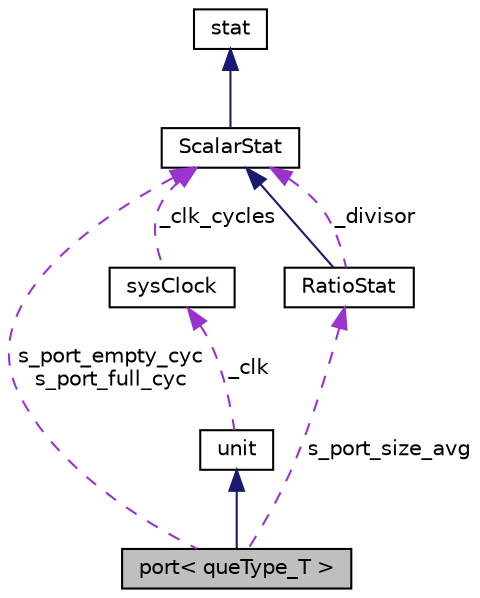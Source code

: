digraph G
{
  edge [fontname="Helvetica",fontsize="10",labelfontname="Helvetica",labelfontsize="10"];
  node [fontname="Helvetica",fontsize="10",shape=record];
  Node1 [label="port\< queType_T \>",height=0.2,width=0.4,color="black", fillcolor="grey75", style="filled" fontcolor="black"];
  Node2 -> Node1 [dir=back,color="midnightblue",fontsize="10",style="solid",fontname="Helvetica"];
  Node2 [label="unit",height=0.2,width=0.4,color="black", fillcolor="white", style="filled",URL="$classunit.html"];
  Node3 -> Node2 [dir=back,color="darkorchid3",fontsize="10",style="dashed",label="_clk",fontname="Helvetica"];
  Node3 [label="sysClock",height=0.2,width=0.4,color="black", fillcolor="white", style="filled",URL="$classsysClock.html"];
  Node4 -> Node3 [dir=back,color="darkorchid3",fontsize="10",style="dashed",label="_clk_cycles",fontname="Helvetica"];
  Node4 [label="ScalarStat",height=0.2,width=0.4,color="black", fillcolor="white", style="filled",URL="$classScalarStat.html"];
  Node5 -> Node4 [dir=back,color="midnightblue",fontsize="10",style="solid",fontname="Helvetica"];
  Node5 [label="stat",height=0.2,width=0.4,color="black", fillcolor="white", style="filled",URL="$classstat.html"];
  Node4 -> Node1 [dir=back,color="darkorchid3",fontsize="10",style="dashed",label="s_port_empty_cyc\ns_port_full_cyc",fontname="Helvetica"];
  Node6 -> Node1 [dir=back,color="darkorchid3",fontsize="10",style="dashed",label="s_port_size_avg",fontname="Helvetica"];
  Node6 [label="RatioStat",height=0.2,width=0.4,color="black", fillcolor="white", style="filled",URL="$classRatioStat.html"];
  Node4 -> Node6 [dir=back,color="midnightblue",fontsize="10",style="solid",fontname="Helvetica"];
  Node4 -> Node6 [dir=back,color="darkorchid3",fontsize="10",style="dashed",label="_divisor",fontname="Helvetica"];
}
